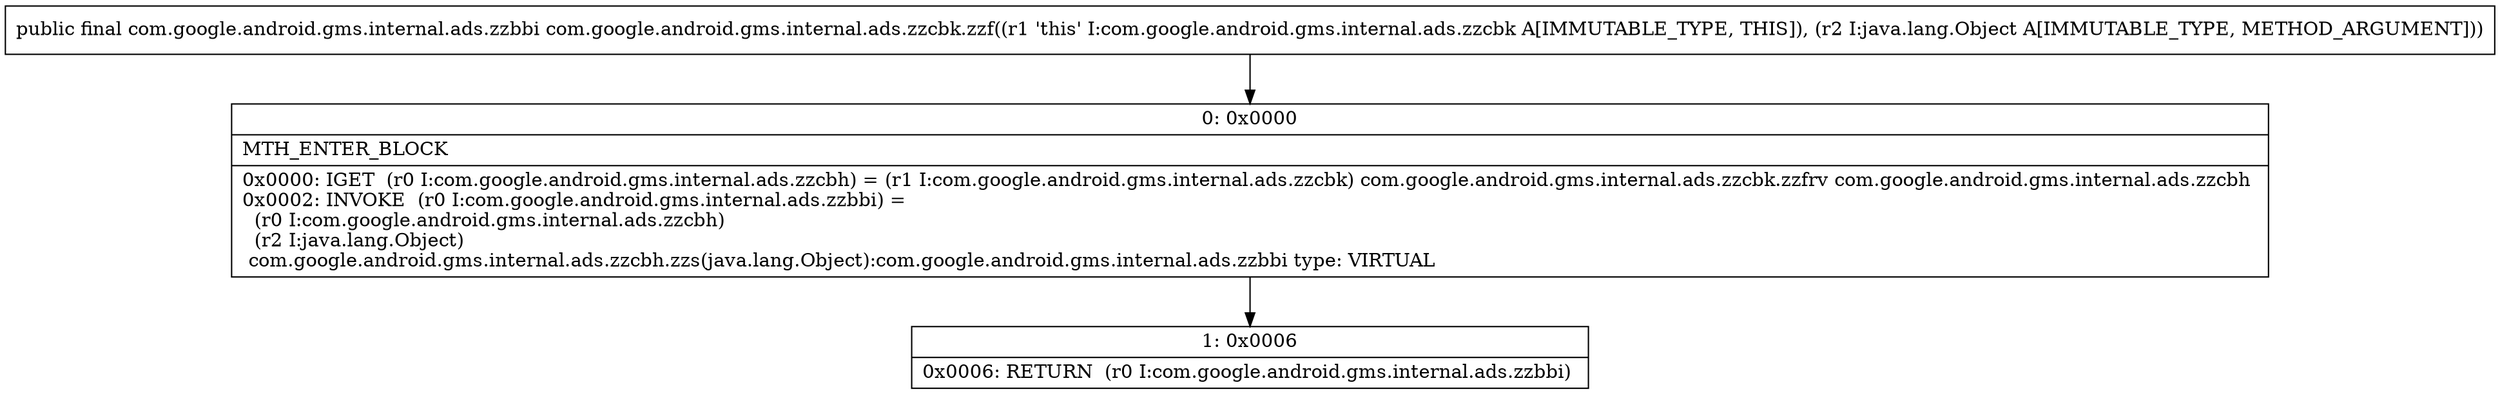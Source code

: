 digraph "CFG forcom.google.android.gms.internal.ads.zzcbk.zzf(Ljava\/lang\/Object;)Lcom\/google\/android\/gms\/internal\/ads\/zzbbi;" {
Node_0 [shape=record,label="{0\:\ 0x0000|MTH_ENTER_BLOCK\l|0x0000: IGET  (r0 I:com.google.android.gms.internal.ads.zzcbh) = (r1 I:com.google.android.gms.internal.ads.zzcbk) com.google.android.gms.internal.ads.zzcbk.zzfrv com.google.android.gms.internal.ads.zzcbh \l0x0002: INVOKE  (r0 I:com.google.android.gms.internal.ads.zzbbi) = \l  (r0 I:com.google.android.gms.internal.ads.zzcbh)\l  (r2 I:java.lang.Object)\l com.google.android.gms.internal.ads.zzcbh.zzs(java.lang.Object):com.google.android.gms.internal.ads.zzbbi type: VIRTUAL \l}"];
Node_1 [shape=record,label="{1\:\ 0x0006|0x0006: RETURN  (r0 I:com.google.android.gms.internal.ads.zzbbi) \l}"];
MethodNode[shape=record,label="{public final com.google.android.gms.internal.ads.zzbbi com.google.android.gms.internal.ads.zzcbk.zzf((r1 'this' I:com.google.android.gms.internal.ads.zzcbk A[IMMUTABLE_TYPE, THIS]), (r2 I:java.lang.Object A[IMMUTABLE_TYPE, METHOD_ARGUMENT])) }"];
MethodNode -> Node_0;
Node_0 -> Node_1;
}

